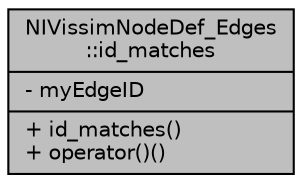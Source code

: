 digraph "NIVissimNodeDef_Edges::id_matches"
{
  edge [fontname="Helvetica",fontsize="10",labelfontname="Helvetica",labelfontsize="10"];
  node [fontname="Helvetica",fontsize="10",shape=record];
  Node1 [label="{NIVissimNodeDef_Edges\l::id_matches\n|- myEdgeID\l|+ id_matches()\l+ operator()()\l}",height=0.2,width=0.4,color="black", fillcolor="grey75", style="filled", fontcolor="black"];
}
